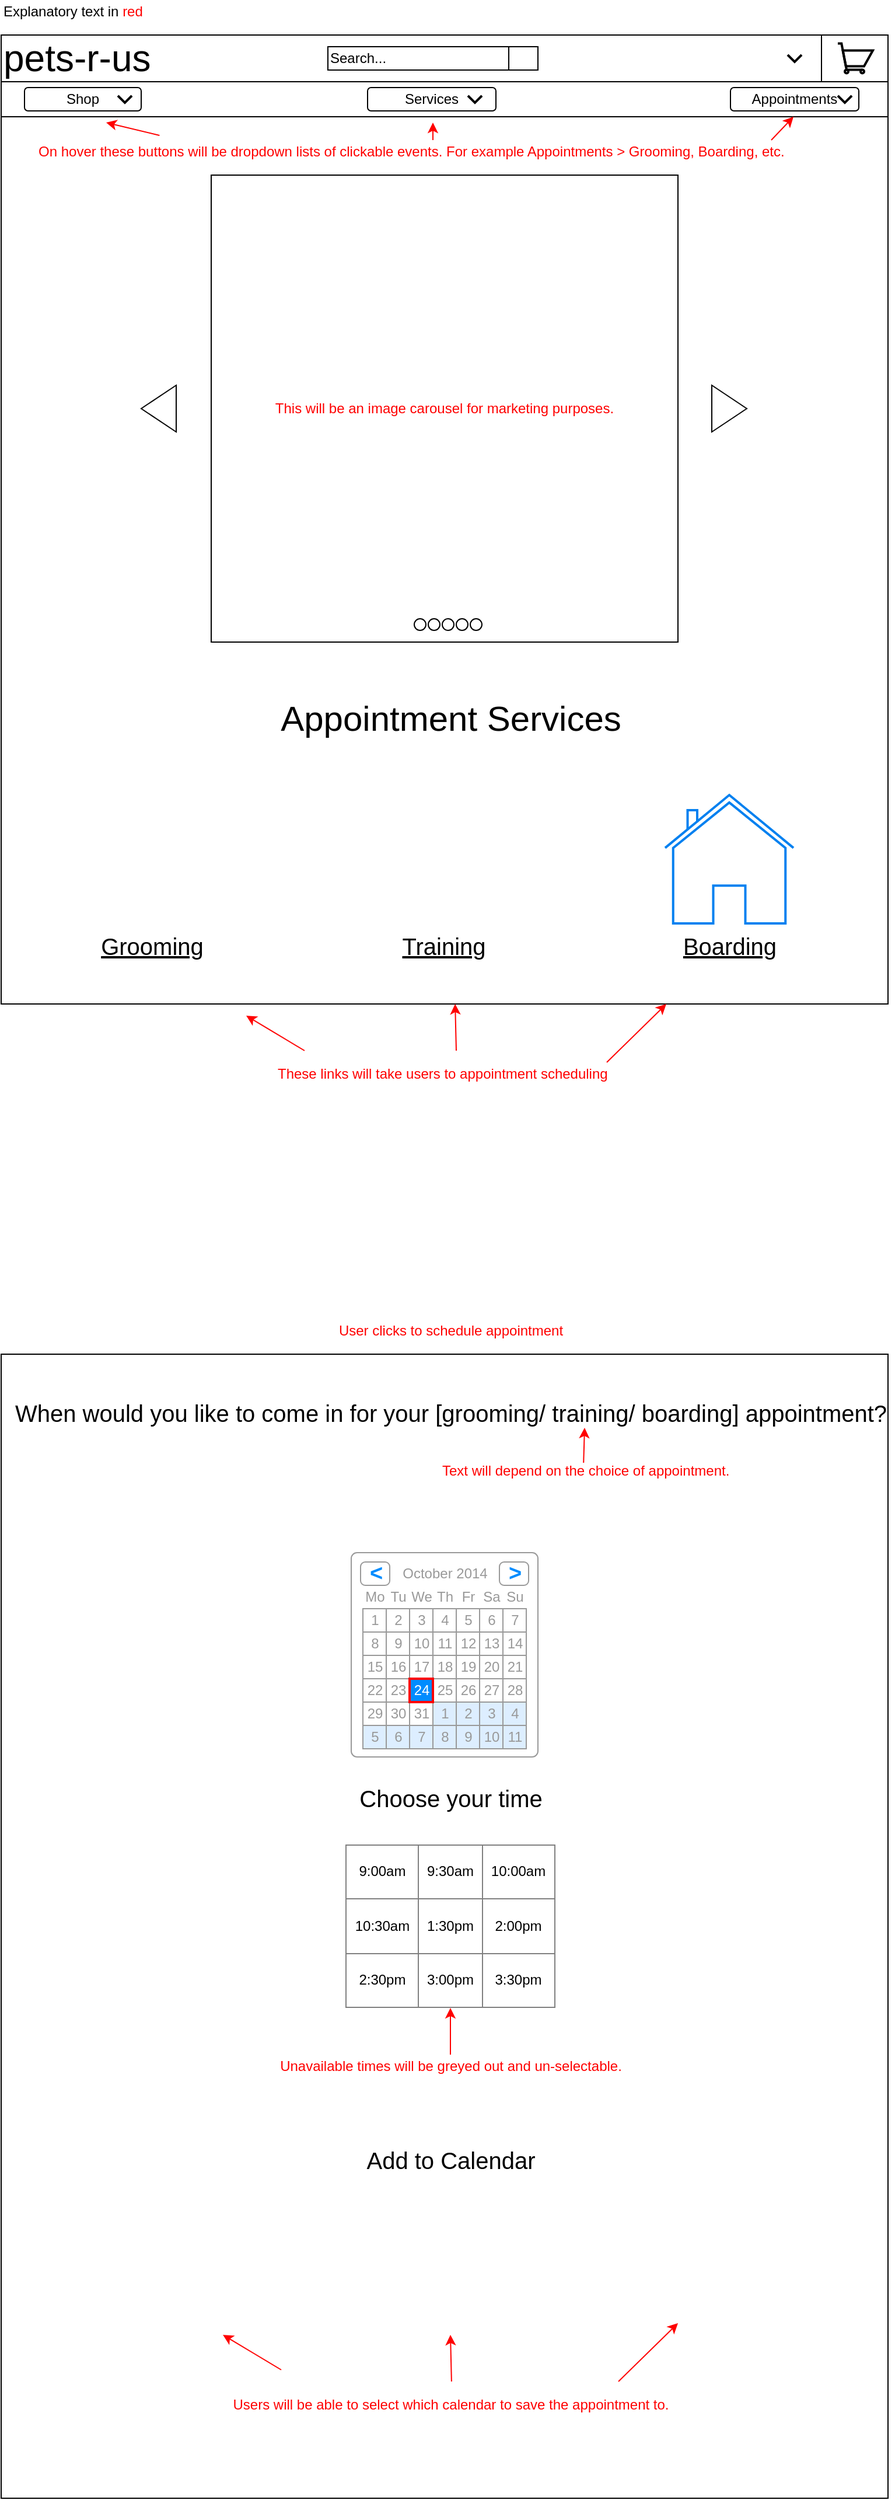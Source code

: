 <mxfile version="13.10.0" type="github">
  <diagram id="vqAz7mFe_bX8_XPS133d" name="Page-1">
    <mxGraphModel dx="1426" dy="794" grid="1" gridSize="10" guides="1" tooltips="1" connect="1" arrows="1" fold="1" page="1" pageScale="1" pageWidth="850" pageHeight="1100" math="0" shadow="0">
      <root>
        <mxCell id="0" />
        <mxCell id="1" parent="0" />
        <mxCell id="3avs3_zd8cKEyKvQoN6--27" value="" style="whiteSpace=wrap;html=1;aspect=fixed;" parent="1" vertex="1">
          <mxGeometry x="40" y="110" width="760" height="760" as="geometry" />
        </mxCell>
        <mxCell id="lcX1lfoyKaqcj_of0QZ5-1" value="&lt;font style=&quot;font-size: 32px&quot;&gt;pets-r-us&lt;/font&gt;" style="rounded=0;whiteSpace=wrap;html=1;align=left;" parent="1" vertex="1">
          <mxGeometry x="40" y="40" width="760" height="40" as="geometry" />
        </mxCell>
        <mxCell id="lcX1lfoyKaqcj_of0QZ5-2" value="" style="rounded=0;whiteSpace=wrap;html=1;" parent="1" vertex="1">
          <mxGeometry x="40" y="80" width="760" height="30" as="geometry" />
        </mxCell>
        <mxCell id="lcX1lfoyKaqcj_of0QZ5-3" value="&lt;font color=&quot;#ff0000&quot;&gt;This will be an image carousel for marketing purposes.&lt;/font&gt;" style="whiteSpace=wrap;html=1;aspect=fixed;" parent="1" vertex="1">
          <mxGeometry x="220" y="160" width="400" height="400" as="geometry" />
        </mxCell>
        <mxCell id="lcX1lfoyKaqcj_of0QZ5-4" value="" style="shape=image;html=1;verticalAlign=top;verticalLabelPosition=bottom;labelBackgroundColor=#ffffff;imageAspect=0;aspect=fixed;image=https://cdn4.iconfinder.com/data/icons/common-toolbar/36/Cut-2-128.png" parent="1" vertex="1">
          <mxGeometry x="119" y="682" width="128" height="128" as="geometry" />
        </mxCell>
        <mxCell id="lcX1lfoyKaqcj_of0QZ5-5" value="" style="shape=image;html=1;verticalAlign=top;verticalLabelPosition=bottom;labelBackgroundColor=#ffffff;imageAspect=0;aspect=fixed;image=https://cdn4.iconfinder.com/data/icons/general-office/91/General_Office_06-128.png" parent="1" vertex="1">
          <mxGeometry x="356" y="680" width="128" height="128" as="geometry" />
        </mxCell>
        <mxCell id="lcX1lfoyKaqcj_of0QZ5-6" value="" style="html=1;verticalLabelPosition=bottom;align=center;labelBackgroundColor=#ffffff;verticalAlign=top;strokeWidth=2;strokeColor=#0080F0;shadow=0;dashed=0;shape=mxgraph.ios7.icons.home;" parent="1" vertex="1">
          <mxGeometry x="609" y="691" width="110" height="110" as="geometry" />
        </mxCell>
        <mxCell id="lcX1lfoyKaqcj_of0QZ5-8" value="&lt;font style=&quot;font-size: 30px&quot;&gt;Appointment Services&lt;/font&gt;" style="text;html=1;align=center;verticalAlign=middle;resizable=0;points=[];autosize=1;" parent="1" vertex="1">
          <mxGeometry x="270" y="610" width="310" height="30" as="geometry" />
        </mxCell>
        <mxCell id="lcX1lfoyKaqcj_of0QZ5-9" value="&lt;font style=&quot;font-size: 20px&quot;&gt;&lt;u&gt;Grooming&lt;/u&gt;&lt;/font&gt;" style="text;html=1;align=center;verticalAlign=middle;resizable=0;points=[];autosize=1;" parent="1" vertex="1">
          <mxGeometry x="119" y="810" width="100" height="20" as="geometry" />
        </mxCell>
        <mxCell id="lcX1lfoyKaqcj_of0QZ5-10" value="&lt;font style=&quot;font-size: 20px&quot;&gt;&lt;u&gt;Training&lt;/u&gt;&lt;/font&gt;" style="text;html=1;align=center;verticalAlign=middle;resizable=0;points=[];autosize=1;" parent="1" vertex="1">
          <mxGeometry x="374" y="810" width="90" height="20" as="geometry" />
        </mxCell>
        <mxCell id="lcX1lfoyKaqcj_of0QZ5-11" value="&lt;font style=&quot;font-size: 20px&quot;&gt;&lt;u&gt;Boarding&lt;/u&gt;&lt;/font&gt;" style="text;html=1;align=center;verticalAlign=middle;resizable=0;points=[];autosize=1;" parent="1" vertex="1">
          <mxGeometry x="614" y="810" width="100" height="20" as="geometry" />
        </mxCell>
        <mxCell id="3avs3_zd8cKEyKvQoN6--1" value="Search..." style="rounded=0;whiteSpace=wrap;html=1;align=left;" parent="1" vertex="1">
          <mxGeometry x="320" y="50" width="180" height="20" as="geometry" />
        </mxCell>
        <mxCell id="3avs3_zd8cKEyKvQoN6--2" value="" style="shape=image;html=1;verticalAlign=top;verticalLabelPosition=bottom;labelBackgroundColor=#ffffff;imageAspect=0;aspect=fixed;image=https://cdn4.iconfinder.com/data/icons/basic-user-interface-elements/700/zoom-normal-regular-128.png" parent="1" vertex="1">
          <mxGeometry x="480" y="50" width="20" height="20" as="geometry" />
        </mxCell>
        <mxCell id="3avs3_zd8cKEyKvQoN6--5" value="" style="endArrow=none;html=1;" parent="1" edge="1">
          <mxGeometry width="50" height="50" relative="1" as="geometry">
            <mxPoint x="475" y="70" as="sourcePoint" />
            <mxPoint x="475" y="50" as="targetPoint" />
          </mxGeometry>
        </mxCell>
        <mxCell id="3avs3_zd8cKEyKvQoN6--6" value="" style="shape=image;html=1;verticalAlign=top;verticalLabelPosition=bottom;labelBackgroundColor=#ffffff;imageAspect=0;aspect=fixed;image=https://cdn3.iconfinder.com/data/icons/fugue/icon_shadowless/user-silhouette.png" parent="1" vertex="1">
          <mxGeometry x="684" y="45" width="30" height="30" as="geometry" />
        </mxCell>
        <mxCell id="3avs3_zd8cKEyKvQoN6--7" value="" style="html=1;verticalLabelPosition=bottom;align=center;labelBackgroundColor=#ffffff;verticalAlign=top;strokeWidth=2;shadow=0;dashed=0;shape=mxgraph.ios7.icons.shopping_cart;" parent="1" vertex="1">
          <mxGeometry x="757" y="47.25" width="30" height="25.5" as="geometry" />
        </mxCell>
        <mxCell id="3avs3_zd8cKEyKvQoN6--8" value="" style="html=1;verticalLabelPosition=bottom;labelBackgroundColor=#ffffff;verticalAlign=top;shadow=0;dashed=0;strokeWidth=2;shape=mxgraph.ios7.misc.down;" parent="1" vertex="1">
          <mxGeometry x="714" y="57" width="12" height="6" as="geometry" />
        </mxCell>
        <mxCell id="3avs3_zd8cKEyKvQoN6--9" value="" style="endArrow=none;html=1;" parent="1" edge="1">
          <mxGeometry width="50" height="50" relative="1" as="geometry">
            <mxPoint x="743" y="80" as="sourcePoint" />
            <mxPoint x="743" y="40" as="targetPoint" />
          </mxGeometry>
        </mxCell>
        <mxCell id="3avs3_zd8cKEyKvQoN6--10" value="Shop" style="rounded=1;whiteSpace=wrap;html=1;strokeColor=#000000;align=center;" parent="1" vertex="1">
          <mxGeometry x="60" y="85" width="100" height="20" as="geometry" />
        </mxCell>
        <mxCell id="3avs3_zd8cKEyKvQoN6--11" value="Services" style="rounded=1;whiteSpace=wrap;html=1;strokeColor=#000000;align=center;" parent="1" vertex="1">
          <mxGeometry x="354" y="85" width="110" height="20" as="geometry" />
        </mxCell>
        <mxCell id="3avs3_zd8cKEyKvQoN6--12" value="Appointments" style="rounded=1;whiteSpace=wrap;html=1;strokeColor=#000000;align=center;" parent="1" vertex="1">
          <mxGeometry x="665" y="85" width="110" height="20" as="geometry" />
        </mxCell>
        <mxCell id="3avs3_zd8cKEyKvQoN6--13" value="" style="html=1;verticalLabelPosition=bottom;labelBackgroundColor=#ffffff;verticalAlign=top;shadow=0;dashed=0;strokeWidth=2;shape=mxgraph.ios7.misc.down;" parent="1" vertex="1">
          <mxGeometry x="140" y="92" width="12" height="6" as="geometry" />
        </mxCell>
        <mxCell id="3avs3_zd8cKEyKvQoN6--14" value="" style="html=1;verticalLabelPosition=bottom;labelBackgroundColor=#ffffff;verticalAlign=top;shadow=0;dashed=0;strokeWidth=2;shape=mxgraph.ios7.misc.down;" parent="1" vertex="1">
          <mxGeometry x="440" y="92" width="12" height="6" as="geometry" />
        </mxCell>
        <mxCell id="3avs3_zd8cKEyKvQoN6--15" value="" style="html=1;verticalLabelPosition=bottom;labelBackgroundColor=#ffffff;verticalAlign=top;shadow=0;dashed=0;strokeWidth=2;shape=mxgraph.ios7.misc.down;" parent="1" vertex="1">
          <mxGeometry x="757" y="92" width="12" height="6" as="geometry" />
        </mxCell>
        <mxCell id="3avs3_zd8cKEyKvQoN6--16" value="" style="triangle;whiteSpace=wrap;html=1;strokeColor=#000000;" parent="1" vertex="1">
          <mxGeometry x="649" y="340" width="30" height="40" as="geometry" />
        </mxCell>
        <mxCell id="3avs3_zd8cKEyKvQoN6--17" value="" style="triangle;whiteSpace=wrap;html=1;strokeColor=#000000;direction=west;" parent="1" vertex="1">
          <mxGeometry x="160" y="340" width="30" height="40" as="geometry" />
        </mxCell>
        <mxCell id="3avs3_zd8cKEyKvQoN6--18" value="" style="ellipse;whiteSpace=wrap;html=1;aspect=fixed;strokeColor=#000000;" parent="1" vertex="1">
          <mxGeometry x="394" y="540" width="10" height="10" as="geometry" />
        </mxCell>
        <mxCell id="3avs3_zd8cKEyKvQoN6--19" value="" style="ellipse;whiteSpace=wrap;html=1;aspect=fixed;strokeColor=#000000;" parent="1" vertex="1">
          <mxGeometry x="406" y="540" width="10" height="10" as="geometry" />
        </mxCell>
        <mxCell id="3avs3_zd8cKEyKvQoN6--20" value="" style="ellipse;whiteSpace=wrap;html=1;aspect=fixed;strokeColor=#000000;" parent="1" vertex="1">
          <mxGeometry x="418" y="540" width="10" height="10" as="geometry" />
        </mxCell>
        <mxCell id="3avs3_zd8cKEyKvQoN6--23" value="" style="ellipse;whiteSpace=wrap;html=1;aspect=fixed;strokeColor=#000000;" parent="1" vertex="1">
          <mxGeometry x="430" y="540" width="10" height="10" as="geometry" />
        </mxCell>
        <mxCell id="3avs3_zd8cKEyKvQoN6--24" value="" style="ellipse;whiteSpace=wrap;html=1;aspect=fixed;strokeColor=#000000;" parent="1" vertex="1">
          <mxGeometry x="442" y="540" width="10" height="10" as="geometry" />
        </mxCell>
        <mxCell id="3avs3_zd8cKEyKvQoN6--38" value="&lt;font color=&quot;#ff0000&quot;&gt;On hover these buttons will be dropdown lists of clickable events. For example Appointments &amp;gt; Grooming, Boarding, etc.&lt;/font&gt;" style="text;html=1;strokeColor=none;fillColor=none;align=left;verticalAlign=middle;whiteSpace=wrap;rounded=0;" parent="1" vertex="1">
          <mxGeometry x="70" y="130" width="700" height="20" as="geometry" />
        </mxCell>
        <mxCell id="3avs3_zd8cKEyKvQoN6--41" value="" style="endArrow=classic;html=1;strokeColor=#FF0000;" parent="1" edge="1">
          <mxGeometry width="50" height="50" relative="1" as="geometry">
            <mxPoint x="700" y="130" as="sourcePoint" />
            <mxPoint x="719" y="110" as="targetPoint" />
          </mxGeometry>
        </mxCell>
        <mxCell id="3avs3_zd8cKEyKvQoN6--42" value="" style="endArrow=classic;html=1;strokeColor=#FF0000;" parent="1" edge="1">
          <mxGeometry width="50" height="50" relative="1" as="geometry">
            <mxPoint x="410" y="130" as="sourcePoint" />
            <mxPoint x="410" y="115" as="targetPoint" />
          </mxGeometry>
        </mxCell>
        <mxCell id="3avs3_zd8cKEyKvQoN6--43" value="Explanatory text in &lt;font color=&quot;#ff0000&quot;&gt;red&lt;/font&gt;" style="text;html=1;align=left;verticalAlign=middle;resizable=0;points=[];autosize=1;" parent="1" vertex="1">
          <mxGeometry x="40" y="10" width="130" height="20" as="geometry" />
        </mxCell>
        <mxCell id="3avs3_zd8cKEyKvQoN6--45" value="" style="endArrow=classic;html=1;strokeColor=#FF0000;exitX=0.151;exitY=-0.2;exitDx=0;exitDy=0;exitPerimeter=0;" parent="1" source="3avs3_zd8cKEyKvQoN6--38" edge="1">
          <mxGeometry width="50" height="50" relative="1" as="geometry">
            <mxPoint x="70" y="165" as="sourcePoint" />
            <mxPoint x="130" y="115" as="targetPoint" />
          </mxGeometry>
        </mxCell>
        <mxCell id="3avs3_zd8cKEyKvQoN6--46" value="&lt;font color=&quot;#ff0000&quot;&gt;These links will take users to appointment scheduling&lt;/font&gt;" style="text;html=1;align=left;verticalAlign=middle;resizable=0;points=[];autosize=1;" parent="1" vertex="1">
          <mxGeometry x="275" y="920" width="300" height="20" as="geometry" />
        </mxCell>
        <mxCell id="3avs3_zd8cKEyKvQoN6--47" value="" style="endArrow=classic;html=1;strokeColor=#FF0000;" parent="1" edge="1">
          <mxGeometry width="50" height="50" relative="1" as="geometry">
            <mxPoint x="559" y="920" as="sourcePoint" />
            <mxPoint x="610" y="870" as="targetPoint" />
          </mxGeometry>
        </mxCell>
        <mxCell id="3avs3_zd8cKEyKvQoN6--48" value="" style="endArrow=classic;html=1;strokeColor=#FF0000;" parent="1" target="3avs3_zd8cKEyKvQoN6--27" edge="1">
          <mxGeometry width="50" height="50" relative="1" as="geometry">
            <mxPoint x="430" y="910" as="sourcePoint" />
            <mxPoint x="480" y="860" as="targetPoint" />
          </mxGeometry>
        </mxCell>
        <mxCell id="3avs3_zd8cKEyKvQoN6--49" value="" style="endArrow=classic;html=1;strokeColor=#FF0000;" parent="1" edge="1">
          <mxGeometry width="50" height="50" relative="1" as="geometry">
            <mxPoint x="300" y="910" as="sourcePoint" />
            <mxPoint x="250" y="880" as="targetPoint" />
          </mxGeometry>
        </mxCell>
        <mxCell id="4yytLFHdvMiJD-wZ6Ume-1" value="" style="whiteSpace=wrap;html=1;" vertex="1" parent="1">
          <mxGeometry x="40" y="1170" width="760" height="980" as="geometry" />
        </mxCell>
        <mxCell id="4yytLFHdvMiJD-wZ6Ume-2" value="&lt;font color=&quot;#ff0000&quot;&gt;User clicks to schedule appointment&lt;/font&gt;" style="text;html=1;align=center;verticalAlign=middle;resizable=0;points=[];autosize=1;" vertex="1" parent="1">
          <mxGeometry x="320" y="1140" width="210" height="20" as="geometry" />
        </mxCell>
        <mxCell id="4yytLFHdvMiJD-wZ6Ume-3" value="" style="strokeWidth=1;shadow=0;dashed=0;align=center;html=1;shape=mxgraph.mockup.forms.rrect;rSize=5;strokeColor=#999999;fillColor=#ffffff;" vertex="1" parent="1">
          <mxGeometry x="340" y="1340" width="160" height="175" as="geometry" />
        </mxCell>
        <mxCell id="4yytLFHdvMiJD-wZ6Ume-4" value="October 2014" style="strokeWidth=1;shadow=0;dashed=0;align=center;html=1;shape=mxgraph.mockup.forms.anchor;fontColor=#999999;" vertex="1" parent="4yytLFHdvMiJD-wZ6Ume-3">
          <mxGeometry x="30" y="8" width="100" height="20" as="geometry" />
        </mxCell>
        <mxCell id="4yytLFHdvMiJD-wZ6Ume-5" value="&lt;" style="strokeWidth=1;shadow=0;dashed=0;align=center;html=1;shape=mxgraph.mockup.forms.rrect;rSize=4;strokeColor=#999999;fontColor=#008cff;fontSize=19;fontStyle=1;" vertex="1" parent="4yytLFHdvMiJD-wZ6Ume-3">
          <mxGeometry x="8" y="8" width="25" height="20" as="geometry" />
        </mxCell>
        <mxCell id="4yytLFHdvMiJD-wZ6Ume-6" value="&gt;" style="strokeWidth=1;shadow=0;dashed=0;align=center;html=1;shape=mxgraph.mockup.forms.rrect;rSize=4;strokeColor=#999999;fontColor=#008cff;fontSize=19;fontStyle=1;" vertex="1" parent="4yytLFHdvMiJD-wZ6Ume-3">
          <mxGeometry x="127" y="8" width="25" height="20" as="geometry" />
        </mxCell>
        <mxCell id="4yytLFHdvMiJD-wZ6Ume-7" value="Mo" style="strokeWidth=1;shadow=0;dashed=0;align=center;html=1;shape=mxgraph.mockup.forms.anchor;fontColor=#999999;" vertex="1" parent="4yytLFHdvMiJD-wZ6Ume-3">
          <mxGeometry x="10" y="28" width="20" height="20" as="geometry" />
        </mxCell>
        <mxCell id="4yytLFHdvMiJD-wZ6Ume-8" value="Tu" style="strokeWidth=1;shadow=0;dashed=0;align=center;html=1;shape=mxgraph.mockup.forms.anchor;fontColor=#999999;" vertex="1" parent="4yytLFHdvMiJD-wZ6Ume-3">
          <mxGeometry x="30" y="28" width="20" height="20" as="geometry" />
        </mxCell>
        <mxCell id="4yytLFHdvMiJD-wZ6Ume-9" value="We" style="strokeWidth=1;shadow=0;dashed=0;align=center;html=1;shape=mxgraph.mockup.forms.anchor;fontColor=#999999;" vertex="1" parent="4yytLFHdvMiJD-wZ6Ume-3">
          <mxGeometry x="50" y="28" width="20" height="20" as="geometry" />
        </mxCell>
        <mxCell id="4yytLFHdvMiJD-wZ6Ume-10" value="Th" style="strokeWidth=1;shadow=0;dashed=0;align=center;html=1;shape=mxgraph.mockup.forms.anchor;fontColor=#999999;" vertex="1" parent="4yytLFHdvMiJD-wZ6Ume-3">
          <mxGeometry x="70" y="28" width="20" height="20" as="geometry" />
        </mxCell>
        <mxCell id="4yytLFHdvMiJD-wZ6Ume-11" value="Fr" style="strokeWidth=1;shadow=0;dashed=0;align=center;html=1;shape=mxgraph.mockup.forms.anchor;fontColor=#999999;" vertex="1" parent="4yytLFHdvMiJD-wZ6Ume-3">
          <mxGeometry x="90" y="28" width="20" height="20" as="geometry" />
        </mxCell>
        <mxCell id="4yytLFHdvMiJD-wZ6Ume-12" value="Sa" style="strokeWidth=1;shadow=0;dashed=0;align=center;html=1;shape=mxgraph.mockup.forms.anchor;fontColor=#999999;" vertex="1" parent="4yytLFHdvMiJD-wZ6Ume-3">
          <mxGeometry x="110" y="28" width="20" height="20" as="geometry" />
        </mxCell>
        <mxCell id="4yytLFHdvMiJD-wZ6Ume-13" value="Su" style="strokeWidth=1;shadow=0;dashed=0;align=center;html=1;shape=mxgraph.mockup.forms.anchor;fontColor=#999999;" vertex="1" parent="4yytLFHdvMiJD-wZ6Ume-3">
          <mxGeometry x="130" y="28" width="20" height="20" as="geometry" />
        </mxCell>
        <mxCell id="4yytLFHdvMiJD-wZ6Ume-14" value="1" style="strokeWidth=1;shadow=0;dashed=0;align=center;html=1;shape=mxgraph.mockup.forms.rrect;rSize=0;strokeColor=#999999;fontColor=#999999;" vertex="1" parent="4yytLFHdvMiJD-wZ6Ume-3">
          <mxGeometry x="10" y="48" width="20" height="20" as="geometry" />
        </mxCell>
        <mxCell id="4yytLFHdvMiJD-wZ6Ume-15" value="2" style="strokeWidth=1;shadow=0;dashed=0;align=center;html=1;shape=mxgraph.mockup.forms.rrect;rSize=0;strokeColor=#999999;fontColor=#999999;" vertex="1" parent="4yytLFHdvMiJD-wZ6Ume-3">
          <mxGeometry x="30" y="48" width="20" height="20" as="geometry" />
        </mxCell>
        <mxCell id="4yytLFHdvMiJD-wZ6Ume-16" value="3" style="strokeWidth=1;shadow=0;dashed=0;align=center;html=1;shape=mxgraph.mockup.forms.rrect;rSize=0;strokeColor=#999999;fontColor=#999999;" vertex="1" parent="4yytLFHdvMiJD-wZ6Ume-3">
          <mxGeometry x="50" y="48" width="20" height="20" as="geometry" />
        </mxCell>
        <mxCell id="4yytLFHdvMiJD-wZ6Ume-17" value="4" style="strokeWidth=1;shadow=0;dashed=0;align=center;html=1;shape=mxgraph.mockup.forms.rrect;rSize=0;strokeColor=#999999;fontColor=#999999;" vertex="1" parent="4yytLFHdvMiJD-wZ6Ume-3">
          <mxGeometry x="70" y="48" width="20" height="20" as="geometry" />
        </mxCell>
        <mxCell id="4yytLFHdvMiJD-wZ6Ume-18" value="5" style="strokeWidth=1;shadow=0;dashed=0;align=center;html=1;shape=mxgraph.mockup.forms.rrect;rSize=0;strokeColor=#999999;fontColor=#999999;" vertex="1" parent="4yytLFHdvMiJD-wZ6Ume-3">
          <mxGeometry x="90" y="48" width="20" height="20" as="geometry" />
        </mxCell>
        <mxCell id="4yytLFHdvMiJD-wZ6Ume-19" value="6" style="strokeWidth=1;shadow=0;dashed=0;align=center;html=1;shape=mxgraph.mockup.forms.rrect;rSize=0;strokeColor=#999999;fontColor=#999999;" vertex="1" parent="4yytLFHdvMiJD-wZ6Ume-3">
          <mxGeometry x="110" y="48" width="20" height="20" as="geometry" />
        </mxCell>
        <mxCell id="4yytLFHdvMiJD-wZ6Ume-20" value="7" style="strokeWidth=1;shadow=0;dashed=0;align=center;html=1;shape=mxgraph.mockup.forms.rrect;rSize=0;strokeColor=#999999;fontColor=#999999;" vertex="1" parent="4yytLFHdvMiJD-wZ6Ume-3">
          <mxGeometry x="130" y="48" width="20" height="20" as="geometry" />
        </mxCell>
        <mxCell id="4yytLFHdvMiJD-wZ6Ume-21" value="8" style="strokeWidth=1;shadow=0;dashed=0;align=center;html=1;shape=mxgraph.mockup.forms.rrect;rSize=0;strokeColor=#999999;fontColor=#999999;" vertex="1" parent="4yytLFHdvMiJD-wZ6Ume-3">
          <mxGeometry x="10" y="68" width="20" height="20" as="geometry" />
        </mxCell>
        <mxCell id="4yytLFHdvMiJD-wZ6Ume-22" value="9" style="strokeWidth=1;shadow=0;dashed=0;align=center;html=1;shape=mxgraph.mockup.forms.rrect;rSize=0;strokeColor=#999999;fontColor=#999999;" vertex="1" parent="4yytLFHdvMiJD-wZ6Ume-3">
          <mxGeometry x="30" y="68" width="20" height="20" as="geometry" />
        </mxCell>
        <mxCell id="4yytLFHdvMiJD-wZ6Ume-23" value="10" style="strokeWidth=1;shadow=0;dashed=0;align=center;html=1;shape=mxgraph.mockup.forms.rrect;rSize=0;strokeColor=#999999;fontColor=#999999;" vertex="1" parent="4yytLFHdvMiJD-wZ6Ume-3">
          <mxGeometry x="50" y="68" width="20" height="20" as="geometry" />
        </mxCell>
        <mxCell id="4yytLFHdvMiJD-wZ6Ume-24" value="11" style="strokeWidth=1;shadow=0;dashed=0;align=center;html=1;shape=mxgraph.mockup.forms.rrect;rSize=0;strokeColor=#999999;fontColor=#999999;" vertex="1" parent="4yytLFHdvMiJD-wZ6Ume-3">
          <mxGeometry x="70" y="68" width="20" height="20" as="geometry" />
        </mxCell>
        <mxCell id="4yytLFHdvMiJD-wZ6Ume-25" value="12" style="strokeWidth=1;shadow=0;dashed=0;align=center;html=1;shape=mxgraph.mockup.forms.rrect;rSize=0;strokeColor=#999999;fontColor=#999999;" vertex="1" parent="4yytLFHdvMiJD-wZ6Ume-3">
          <mxGeometry x="90" y="68" width="20" height="20" as="geometry" />
        </mxCell>
        <mxCell id="4yytLFHdvMiJD-wZ6Ume-26" value="13" style="strokeWidth=1;shadow=0;dashed=0;align=center;html=1;shape=mxgraph.mockup.forms.rrect;rSize=0;strokeColor=#999999;fontColor=#999999;" vertex="1" parent="4yytLFHdvMiJD-wZ6Ume-3">
          <mxGeometry x="110" y="68" width="20" height="20" as="geometry" />
        </mxCell>
        <mxCell id="4yytLFHdvMiJD-wZ6Ume-27" value="14" style="strokeWidth=1;shadow=0;dashed=0;align=center;html=1;shape=mxgraph.mockup.forms.rrect;rSize=0;strokeColor=#999999;fontColor=#999999;" vertex="1" parent="4yytLFHdvMiJD-wZ6Ume-3">
          <mxGeometry x="130" y="68" width="20" height="20" as="geometry" />
        </mxCell>
        <mxCell id="4yytLFHdvMiJD-wZ6Ume-28" value="15" style="strokeWidth=1;shadow=0;dashed=0;align=center;html=1;shape=mxgraph.mockup.forms.rrect;rSize=0;strokeColor=#999999;fontColor=#999999;" vertex="1" parent="4yytLFHdvMiJD-wZ6Ume-3">
          <mxGeometry x="10" y="88" width="20" height="20" as="geometry" />
        </mxCell>
        <mxCell id="4yytLFHdvMiJD-wZ6Ume-29" value="16" style="strokeWidth=1;shadow=0;dashed=0;align=center;html=1;shape=mxgraph.mockup.forms.rrect;rSize=0;strokeColor=#999999;fontColor=#999999;" vertex="1" parent="4yytLFHdvMiJD-wZ6Ume-3">
          <mxGeometry x="30" y="88" width="20" height="20" as="geometry" />
        </mxCell>
        <mxCell id="4yytLFHdvMiJD-wZ6Ume-30" value="17" style="strokeWidth=1;shadow=0;dashed=0;align=center;html=1;shape=mxgraph.mockup.forms.rrect;rSize=0;strokeColor=#999999;fontColor=#999999;" vertex="1" parent="4yytLFHdvMiJD-wZ6Ume-3">
          <mxGeometry x="50" y="88" width="20" height="20" as="geometry" />
        </mxCell>
        <mxCell id="4yytLFHdvMiJD-wZ6Ume-31" value="18" style="strokeWidth=1;shadow=0;dashed=0;align=center;html=1;shape=mxgraph.mockup.forms.rrect;rSize=0;strokeColor=#999999;fontColor=#999999;" vertex="1" parent="4yytLFHdvMiJD-wZ6Ume-3">
          <mxGeometry x="70" y="88" width="20" height="20" as="geometry" />
        </mxCell>
        <mxCell id="4yytLFHdvMiJD-wZ6Ume-32" value="19" style="strokeWidth=1;shadow=0;dashed=0;align=center;html=1;shape=mxgraph.mockup.forms.rrect;rSize=0;strokeColor=#999999;fontColor=#999999;" vertex="1" parent="4yytLFHdvMiJD-wZ6Ume-3">
          <mxGeometry x="90" y="88" width="20" height="20" as="geometry" />
        </mxCell>
        <mxCell id="4yytLFHdvMiJD-wZ6Ume-33" value="20" style="strokeWidth=1;shadow=0;dashed=0;align=center;html=1;shape=mxgraph.mockup.forms.rrect;rSize=0;strokeColor=#999999;fontColor=#999999;" vertex="1" parent="4yytLFHdvMiJD-wZ6Ume-3">
          <mxGeometry x="110" y="88" width="20" height="20" as="geometry" />
        </mxCell>
        <mxCell id="4yytLFHdvMiJD-wZ6Ume-34" value="21" style="strokeWidth=1;shadow=0;dashed=0;align=center;html=1;shape=mxgraph.mockup.forms.rrect;rSize=0;strokeColor=#999999;fontColor=#999999;" vertex="1" parent="4yytLFHdvMiJD-wZ6Ume-3">
          <mxGeometry x="130" y="88" width="20" height="20" as="geometry" />
        </mxCell>
        <mxCell id="4yytLFHdvMiJD-wZ6Ume-35" value="22" style="strokeWidth=1;shadow=0;dashed=0;align=center;html=1;shape=mxgraph.mockup.forms.rrect;rSize=0;strokeColor=#999999;fontColor=#999999;" vertex="1" parent="4yytLFHdvMiJD-wZ6Ume-3">
          <mxGeometry x="10" y="108" width="20" height="20" as="geometry" />
        </mxCell>
        <mxCell id="4yytLFHdvMiJD-wZ6Ume-36" value="23" style="strokeWidth=1;shadow=0;dashed=0;align=center;html=1;shape=mxgraph.mockup.forms.rrect;rSize=0;strokeColor=#999999;fontColor=#999999;" vertex="1" parent="4yytLFHdvMiJD-wZ6Ume-3">
          <mxGeometry x="30" y="108" width="20" height="20" as="geometry" />
        </mxCell>
        <mxCell id="4yytLFHdvMiJD-wZ6Ume-37" value="25" style="strokeWidth=1;shadow=0;dashed=0;align=center;html=1;shape=mxgraph.mockup.forms.rrect;rSize=0;strokeColor=#999999;fontColor=#999999;" vertex="1" parent="4yytLFHdvMiJD-wZ6Ume-3">
          <mxGeometry x="70" y="108" width="20" height="20" as="geometry" />
        </mxCell>
        <mxCell id="4yytLFHdvMiJD-wZ6Ume-38" value="26" style="strokeWidth=1;shadow=0;dashed=0;align=center;html=1;shape=mxgraph.mockup.forms.rrect;rSize=0;strokeColor=#999999;fontColor=#999999;" vertex="1" parent="4yytLFHdvMiJD-wZ6Ume-3">
          <mxGeometry x="90" y="108" width="20" height="20" as="geometry" />
        </mxCell>
        <mxCell id="4yytLFHdvMiJD-wZ6Ume-39" value="27" style="strokeWidth=1;shadow=0;dashed=0;align=center;html=1;shape=mxgraph.mockup.forms.rrect;rSize=0;strokeColor=#999999;fontColor=#999999;" vertex="1" parent="4yytLFHdvMiJD-wZ6Ume-3">
          <mxGeometry x="110" y="108" width="20" height="20" as="geometry" />
        </mxCell>
        <mxCell id="4yytLFHdvMiJD-wZ6Ume-40" value="28" style="strokeWidth=1;shadow=0;dashed=0;align=center;html=1;shape=mxgraph.mockup.forms.rrect;rSize=0;strokeColor=#999999;fontColor=#999999;" vertex="1" parent="4yytLFHdvMiJD-wZ6Ume-3">
          <mxGeometry x="130" y="108" width="20" height="20" as="geometry" />
        </mxCell>
        <mxCell id="4yytLFHdvMiJD-wZ6Ume-41" value="29" style="strokeWidth=1;shadow=0;dashed=0;align=center;html=1;shape=mxgraph.mockup.forms.rrect;rSize=0;strokeColor=#999999;fontColor=#999999;" vertex="1" parent="4yytLFHdvMiJD-wZ6Ume-3">
          <mxGeometry x="10" y="128" width="20" height="20" as="geometry" />
        </mxCell>
        <mxCell id="4yytLFHdvMiJD-wZ6Ume-42" value="30" style="strokeWidth=1;shadow=0;dashed=0;align=center;html=1;shape=mxgraph.mockup.forms.rrect;rSize=0;strokeColor=#999999;fontColor=#999999;" vertex="1" parent="4yytLFHdvMiJD-wZ6Ume-3">
          <mxGeometry x="30" y="128" width="20" height="20" as="geometry" />
        </mxCell>
        <mxCell id="4yytLFHdvMiJD-wZ6Ume-43" value="31" style="strokeWidth=1;shadow=0;dashed=0;align=center;html=1;shape=mxgraph.mockup.forms.rrect;rSize=0;strokeColor=#999999;fontColor=#999999;" vertex="1" parent="4yytLFHdvMiJD-wZ6Ume-3">
          <mxGeometry x="50" y="128" width="20" height="20" as="geometry" />
        </mxCell>
        <mxCell id="4yytLFHdvMiJD-wZ6Ume-44" value="1" style="strokeWidth=1;shadow=0;dashed=0;align=center;html=1;shape=mxgraph.mockup.forms.rrect;rSize=0;strokeColor=#999999;fontColor=#999999;fillColor=#ddeeff;" vertex="1" parent="4yytLFHdvMiJD-wZ6Ume-3">
          <mxGeometry x="70" y="128" width="20" height="20" as="geometry" />
        </mxCell>
        <mxCell id="4yytLFHdvMiJD-wZ6Ume-45" value="2" style="strokeWidth=1;shadow=0;dashed=0;align=center;html=1;shape=mxgraph.mockup.forms.rrect;rSize=0;strokeColor=#999999;fontColor=#999999;fillColor=#ddeeff;" vertex="1" parent="4yytLFHdvMiJD-wZ6Ume-3">
          <mxGeometry x="90" y="128" width="20" height="20" as="geometry" />
        </mxCell>
        <mxCell id="4yytLFHdvMiJD-wZ6Ume-46" value="3" style="strokeWidth=1;shadow=0;dashed=0;align=center;html=1;shape=mxgraph.mockup.forms.rrect;rSize=0;strokeColor=#999999;fontColor=#999999;fillColor=#ddeeff;" vertex="1" parent="4yytLFHdvMiJD-wZ6Ume-3">
          <mxGeometry x="110" y="128" width="20" height="20" as="geometry" />
        </mxCell>
        <mxCell id="4yytLFHdvMiJD-wZ6Ume-47" value="4" style="strokeWidth=1;shadow=0;dashed=0;align=center;html=1;shape=mxgraph.mockup.forms.rrect;rSize=0;strokeColor=#999999;fontColor=#999999;fillColor=#ddeeff;" vertex="1" parent="4yytLFHdvMiJD-wZ6Ume-3">
          <mxGeometry x="130" y="128" width="20" height="20" as="geometry" />
        </mxCell>
        <mxCell id="4yytLFHdvMiJD-wZ6Ume-48" value="5" style="strokeWidth=1;shadow=0;dashed=0;align=center;html=1;shape=mxgraph.mockup.forms.rrect;rSize=0;strokeColor=#999999;fontColor=#999999;fillColor=#ddeeff;" vertex="1" parent="4yytLFHdvMiJD-wZ6Ume-3">
          <mxGeometry x="10" y="148" width="20" height="20" as="geometry" />
        </mxCell>
        <mxCell id="4yytLFHdvMiJD-wZ6Ume-49" value="6" style="strokeWidth=1;shadow=0;dashed=0;align=center;html=1;shape=mxgraph.mockup.forms.rrect;rSize=0;strokeColor=#999999;fontColor=#999999;fillColor=#ddeeff;" vertex="1" parent="4yytLFHdvMiJD-wZ6Ume-3">
          <mxGeometry x="30" y="148" width="20" height="20" as="geometry" />
        </mxCell>
        <mxCell id="4yytLFHdvMiJD-wZ6Ume-50" value="7" style="strokeWidth=1;shadow=0;dashed=0;align=center;html=1;shape=mxgraph.mockup.forms.rrect;rSize=0;strokeColor=#999999;fontColor=#999999;fillColor=#ddeeff;" vertex="1" parent="4yytLFHdvMiJD-wZ6Ume-3">
          <mxGeometry x="50" y="148" width="20" height="20" as="geometry" />
        </mxCell>
        <mxCell id="4yytLFHdvMiJD-wZ6Ume-51" value="8" style="strokeWidth=1;shadow=0;dashed=0;align=center;html=1;shape=mxgraph.mockup.forms.rrect;rSize=0;strokeColor=#999999;fontColor=#999999;fillColor=#ddeeff;" vertex="1" parent="4yytLFHdvMiJD-wZ6Ume-3">
          <mxGeometry x="70" y="148" width="20" height="20" as="geometry" />
        </mxCell>
        <mxCell id="4yytLFHdvMiJD-wZ6Ume-52" value="9" style="strokeWidth=1;shadow=0;dashed=0;align=center;html=1;shape=mxgraph.mockup.forms.rrect;rSize=0;strokeColor=#999999;fontColor=#999999;fillColor=#ddeeff;" vertex="1" parent="4yytLFHdvMiJD-wZ6Ume-3">
          <mxGeometry x="90" y="148" width="20" height="20" as="geometry" />
        </mxCell>
        <mxCell id="4yytLFHdvMiJD-wZ6Ume-53" value="10" style="strokeWidth=1;shadow=0;dashed=0;align=center;html=1;shape=mxgraph.mockup.forms.rrect;rSize=0;strokeColor=#999999;fontColor=#999999;fillColor=#ddeeff;" vertex="1" parent="4yytLFHdvMiJD-wZ6Ume-3">
          <mxGeometry x="110" y="148" width="20" height="20" as="geometry" />
        </mxCell>
        <mxCell id="4yytLFHdvMiJD-wZ6Ume-54" value="11" style="strokeWidth=1;shadow=0;dashed=0;align=center;html=1;shape=mxgraph.mockup.forms.rrect;rSize=0;strokeColor=#999999;fontColor=#999999;fillColor=#ddeeff;" vertex="1" parent="4yytLFHdvMiJD-wZ6Ume-3">
          <mxGeometry x="130" y="148" width="20" height="20" as="geometry" />
        </mxCell>
        <mxCell id="4yytLFHdvMiJD-wZ6Ume-55" value="24" style="strokeWidth=1;shadow=0;dashed=0;align=center;html=1;shape=mxgraph.mockup.forms.rrect;rSize=0;strokeColor=#ff0000;fontColor=#ffffff;strokeWidth=2;fillColor=#008cff;" vertex="1" parent="4yytLFHdvMiJD-wZ6Ume-3">
          <mxGeometry x="50" y="108" width="20" height="20" as="geometry" />
        </mxCell>
        <mxCell id="4yytLFHdvMiJD-wZ6Ume-56" value="&lt;font style=&quot;font-size: 20px&quot;&gt;When would you like to come in for your [grooming/ training/ boarding] appointment?&lt;/font&gt;" style="text;html=1;align=center;verticalAlign=middle;resizable=0;points=[];autosize=1;" vertex="1" parent="1">
          <mxGeometry x="45" y="1210" width="760" height="20" as="geometry" />
        </mxCell>
        <mxCell id="4yytLFHdvMiJD-wZ6Ume-58" value="&lt;font color=&quot;#ff0000&quot;&gt;Text will depend on the choice of appointment.&lt;/font&gt;" style="text;html=1;align=left;verticalAlign=middle;resizable=0;points=[];autosize=1;" vertex="1" parent="1">
          <mxGeometry x="416" y="1260" width="260" height="20" as="geometry" />
        </mxCell>
        <mxCell id="4yytLFHdvMiJD-wZ6Ume-59" value="" style="endArrow=classic;html=1;exitX=0.435;exitY=0;exitDx=0;exitDy=0;exitPerimeter=0;fontColor=#FF0000;strokeColor=#FF0000;" edge="1" parent="1">
          <mxGeometry width="50" height="50" relative="1" as="geometry">
            <mxPoint x="539.1" y="1263" as="sourcePoint" />
            <mxPoint x="540" y="1233" as="targetPoint" />
          </mxGeometry>
        </mxCell>
        <mxCell id="4yytLFHdvMiJD-wZ6Ume-60" value="&lt;font style=&quot;font-size: 20px&quot; color=&quot;#000000&quot;&gt;Choose your time&lt;/font&gt;" style="text;html=1;align=center;verticalAlign=middle;resizable=0;points=[];autosize=1;fontColor=#FF0000;" vertex="1" parent="1">
          <mxGeometry x="340" y="1540" width="170" height="20" as="geometry" />
        </mxCell>
        <mxCell id="4yytLFHdvMiJD-wZ6Ume-61" value="&lt;table border=&quot;1&quot; width=&quot;100%&quot; style=&quot;width: 100% ; height: 100% ; border-collapse: collapse&quot;&gt;&lt;tbody&gt;&lt;tr&gt;&lt;td align=&quot;center&quot;&gt;&lt;font color=&quot;#000000&quot;&gt;9:00am&lt;/font&gt;&lt;/td&gt;&lt;td align=&quot;center&quot;&gt;&lt;font color=&quot;#000000&quot;&gt;9:30am&lt;/font&gt;&lt;/td&gt;&lt;td align=&quot;center&quot;&gt;&lt;font color=&quot;#000000&quot;&gt;10:00am&lt;/font&gt;&lt;/td&gt;&lt;/tr&gt;&lt;tr&gt;&lt;td align=&quot;center&quot;&gt;&lt;font color=&quot;#000000&quot;&gt;10:30am&lt;/font&gt;&lt;/td&gt;&lt;td align=&quot;center&quot;&gt;&lt;font color=&quot;#000000&quot;&gt;1:30pm&lt;/font&gt;&lt;/td&gt;&lt;td align=&quot;center&quot;&gt;&lt;font color=&quot;#000000&quot;&gt;2:00pm&lt;/font&gt;&lt;/td&gt;&lt;/tr&gt;&lt;tr&gt;&lt;td align=&quot;center&quot;&gt;&lt;font color=&quot;#000000&quot;&gt;2:30pm&lt;/font&gt;&lt;/td&gt;&lt;td align=&quot;center&quot;&gt;&lt;font color=&quot;#000000&quot;&gt;3:00pm&lt;/font&gt;&lt;/td&gt;&lt;td align=&quot;center&quot;&gt;&lt;font color=&quot;#000000&quot;&gt;3:30pm&lt;/font&gt;&lt;/td&gt;&lt;/tr&gt;&lt;/tbody&gt;&lt;/table&gt;" style="text;html=1;strokeColor=none;fillColor=none;overflow=fill;fontColor=#FF0000;" vertex="1" parent="1">
          <mxGeometry x="335" y="1590" width="180" height="140" as="geometry" />
        </mxCell>
        <mxCell id="4yytLFHdvMiJD-wZ6Ume-63" value="" style="edgeStyle=orthogonalEdgeStyle;rounded=0;orthogonalLoop=1;jettySize=auto;html=1;strokeColor=#FF0000;fontColor=#FF0000;" edge="1" parent="1" source="4yytLFHdvMiJD-wZ6Ume-62" target="4yytLFHdvMiJD-wZ6Ume-61">
          <mxGeometry relative="1" as="geometry" />
        </mxCell>
        <mxCell id="4yytLFHdvMiJD-wZ6Ume-62" value="Unavailable times will be greyed out and un-selectable." style="text;html=1;align=center;verticalAlign=middle;resizable=0;points=[];autosize=1;fontColor=#FF0000;" vertex="1" parent="1">
          <mxGeometry x="270" y="1770" width="310" height="20" as="geometry" />
        </mxCell>
        <mxCell id="4yytLFHdvMiJD-wZ6Ume-64" value="&lt;font style=&quot;font-size: 20px&quot; color=&quot;#000000&quot;&gt;Add to Calendar&lt;/font&gt;" style="text;html=1;align=center;verticalAlign=middle;resizable=0;points=[];autosize=1;fontColor=#FF0000;" vertex="1" parent="1">
          <mxGeometry x="345" y="1850" width="160" height="20" as="geometry" />
        </mxCell>
        <mxCell id="4yytLFHdvMiJD-wZ6Ume-65" value="" style="shape=image;html=1;verticalAlign=top;verticalLabelPosition=bottom;labelBackgroundColor=#ffffff;imageAspect=0;aspect=fixed;image=https://cdn2.iconfinder.com/data/icons/social-media-2259/512/calendar-128.png;fontColor=#FF0000;" vertex="1" parent="1">
          <mxGeometry x="140" y="1910" width="70" height="70" as="geometry" />
        </mxCell>
        <mxCell id="4yytLFHdvMiJD-wZ6Ume-66" value="" style="shape=image;html=1;verticalAlign=top;verticalLabelPosition=bottom;labelBackgroundColor=#ffffff;imageAspect=0;aspect=fixed;image=https://cdn3.iconfinder.com/data/icons/office-flat-8/32/Calendar-128.png;fontColor=#FF0000;" vertex="1" parent="1">
          <mxGeometry x="390" y="1910" width="70" height="70" as="geometry" />
        </mxCell>
        <mxCell id="4yytLFHdvMiJD-wZ6Ume-67" value="" style="shape=image;html=1;verticalAlign=top;verticalLabelPosition=bottom;labelBackgroundColor=#ffffff;imageAspect=0;aspect=fixed;image=https://cdn3.iconfinder.com/data/icons/prettyoffice/128/calendar.png;fontColor=#FF0000;" vertex="1" parent="1">
          <mxGeometry x="620" y="1910" width="70" height="70" as="geometry" />
        </mxCell>
        <mxCell id="4yytLFHdvMiJD-wZ6Ume-68" value="Users will be able to select which calendar to save the appointment to." style="text;html=1;align=center;verticalAlign=middle;resizable=0;points=[];autosize=1;fontColor=#FF0000;" vertex="1" parent="1">
          <mxGeometry x="230" y="2060" width="390" height="20" as="geometry" />
        </mxCell>
        <mxCell id="4yytLFHdvMiJD-wZ6Ume-69" value="" style="endArrow=classic;html=1;strokeColor=#FF0000;" edge="1" parent="1">
          <mxGeometry width="50" height="50" relative="1" as="geometry">
            <mxPoint x="569" y="2050" as="sourcePoint" />
            <mxPoint x="620" y="2000" as="targetPoint" />
          </mxGeometry>
        </mxCell>
        <mxCell id="4yytLFHdvMiJD-wZ6Ume-70" value="" style="endArrow=classic;html=1;strokeColor=#FF0000;" edge="1" parent="1">
          <mxGeometry width="50" height="50" relative="1" as="geometry">
            <mxPoint x="425.95" y="2050" as="sourcePoint" />
            <mxPoint x="424.998" y="2010" as="targetPoint" />
          </mxGeometry>
        </mxCell>
        <mxCell id="4yytLFHdvMiJD-wZ6Ume-71" value="" style="endArrow=classic;html=1;strokeColor=#FF0000;" edge="1" parent="1">
          <mxGeometry width="50" height="50" relative="1" as="geometry">
            <mxPoint x="280" y="2040" as="sourcePoint" />
            <mxPoint x="230" y="2010" as="targetPoint" />
          </mxGeometry>
        </mxCell>
      </root>
    </mxGraphModel>
  </diagram>
</mxfile>
